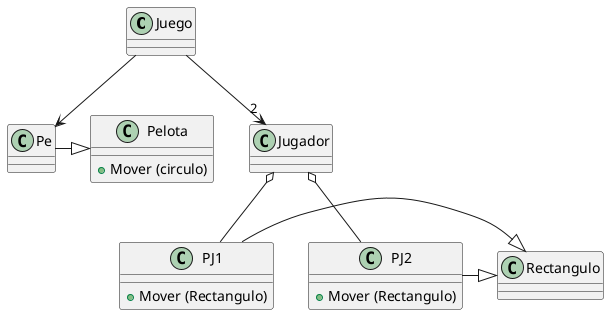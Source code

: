 @startuml
Juego --> "2"Jugador
Juego --> Pe
Pe -|> Pelota
Jugador o-- PJ1
Jugador o-- PJ2
PJ1 -|> Rectangulo
PJ2 -|> Rectangulo

Class Rectangulo
class Juego
class Jugador 
Class Pe
Class Pelota
class PJ1
class PJ2

Class PJ1{
    + Mover (Rectangulo)
}
Class PJ2{
    + Mover (Rectangulo)
}
class Pelota{
    + Mover (circulo)

}
@enduml
